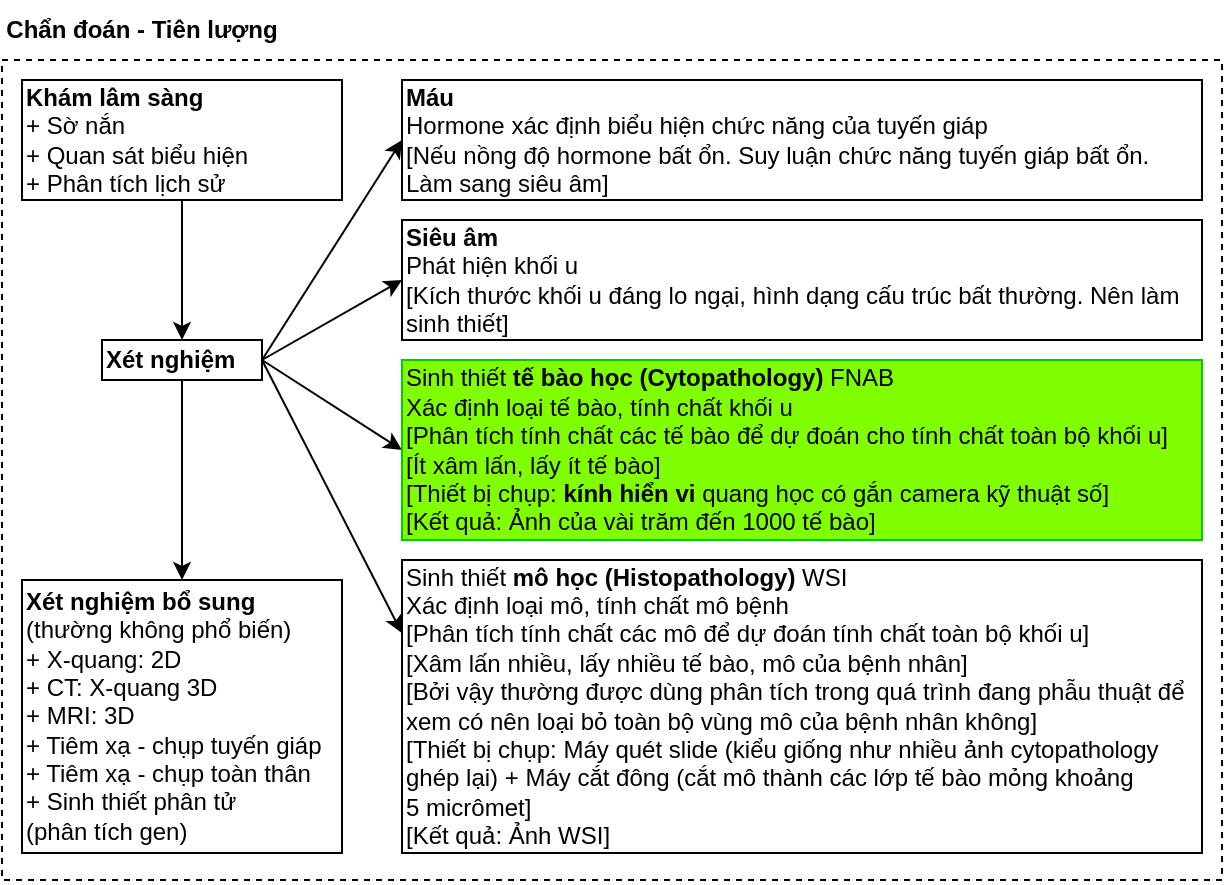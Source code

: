 <mxfile version="24.4.0" type="device" pages="2">
  <diagram name="Chẩn đoán - Tiên lượng" id="RNUE0MTEkUOO7GR4BvV5">
    <mxGraphModel dx="933" dy="496" grid="1" gridSize="10" guides="1" tooltips="1" connect="1" arrows="1" fold="1" page="1" pageScale="1" pageWidth="1169" pageHeight="827" math="0" shadow="0">
      <root>
        <mxCell id="0" />
        <mxCell id="1" parent="0" />
        <mxCell id="0fNHHUASZFORtw9xtf6i-3" value="" style="edgeStyle=orthogonalEdgeStyle;rounded=0;orthogonalLoop=1;jettySize=auto;html=1;" edge="1" parent="1" source="0fNHHUASZFORtw9xtf6i-1" target="0fNHHUASZFORtw9xtf6i-2">
          <mxGeometry relative="1" as="geometry" />
        </mxCell>
        <mxCell id="0fNHHUASZFORtw9xtf6i-1" value="&lt;span style=&quot;text-align: center;&quot;&gt;&lt;b&gt;Khám lâm sàng&lt;/b&gt;&lt;br&gt;&lt;/span&gt;+ Sờ nắn&lt;br&gt;+ Quan sát biểu hiện&lt;br&gt;+ Phân tích lịch sử" style="rounded=0;whiteSpace=wrap;html=1;align=left;" vertex="1" parent="1">
          <mxGeometry x="210" y="130" width="160" height="60" as="geometry" />
        </mxCell>
        <mxCell id="0fNHHUASZFORtw9xtf6i-9" value="" style="rounded=0;orthogonalLoop=1;jettySize=auto;html=1;entryX=0;entryY=0.5;entryDx=0;entryDy=0;exitX=1;exitY=0.5;exitDx=0;exitDy=0;" edge="1" parent="1" source="0fNHHUASZFORtw9xtf6i-2" target="0fNHHUASZFORtw9xtf6i-8">
          <mxGeometry relative="1" as="geometry" />
        </mxCell>
        <mxCell id="0fNHHUASZFORtw9xtf6i-11" value="" style="rounded=0;orthogonalLoop=1;jettySize=auto;html=1;entryX=0;entryY=0.5;entryDx=0;entryDy=0;exitX=1;exitY=0.5;exitDx=0;exitDy=0;" edge="1" parent="1" source="0fNHHUASZFORtw9xtf6i-2" target="0fNHHUASZFORtw9xtf6i-10">
          <mxGeometry relative="1" as="geometry" />
        </mxCell>
        <mxCell id="0fNHHUASZFORtw9xtf6i-16" value="" style="rounded=0;orthogonalLoop=1;jettySize=auto;html=1;entryX=0;entryY=0.5;entryDx=0;entryDy=0;exitX=1;exitY=0.5;exitDx=0;exitDy=0;" edge="1" parent="1" source="0fNHHUASZFORtw9xtf6i-2" target="0fNHHUASZFORtw9xtf6i-12">
          <mxGeometry relative="1" as="geometry" />
        </mxCell>
        <mxCell id="0fNHHUASZFORtw9xtf6i-22" style="rounded=0;orthogonalLoop=1;jettySize=auto;html=1;exitX=0.5;exitY=1;exitDx=0;exitDy=0;entryX=0.5;entryY=0;entryDx=0;entryDy=0;" edge="1" parent="1" source="0fNHHUASZFORtw9xtf6i-2" target="0fNHHUASZFORtw9xtf6i-21">
          <mxGeometry relative="1" as="geometry" />
        </mxCell>
        <mxCell id="0fNHHUASZFORtw9xtf6i-2" value="&lt;b&gt;Xét nghiệm&lt;/b&gt;" style="whiteSpace=wrap;html=1;rounded=0;align=left;" vertex="1" parent="1">
          <mxGeometry x="250" y="260" width="80" height="20" as="geometry" />
        </mxCell>
        <mxCell id="0fNHHUASZFORtw9xtf6i-5" value="" style="endArrow=none;dashed=1;html=1;rounded=0;entryX=0;entryY=1;entryDx=0;entryDy=0;exitX=0;exitY=1;exitDx=0;exitDy=0;" edge="1" parent="1" source="0fNHHUASZFORtw9xtf6i-6" target="0fNHHUASZFORtw9xtf6i-6">
          <mxGeometry width="50" height="50" relative="1" as="geometry">
            <mxPoint x="70" y="120" as="sourcePoint" />
            <mxPoint x="70" y="120" as="targetPoint" />
            <Array as="points">
              <mxPoint x="810" y="120" />
              <mxPoint x="810" y="530" />
              <mxPoint x="200" y="530" />
            </Array>
          </mxGeometry>
        </mxCell>
        <mxCell id="0fNHHUASZFORtw9xtf6i-6" value="&lt;b&gt;Chẩn đoán - Tiên lượng&lt;/b&gt;" style="text;html=1;align=center;verticalAlign=middle;whiteSpace=wrap;rounded=0;" vertex="1" parent="1">
          <mxGeometry x="200" y="90" width="140" height="30" as="geometry" />
        </mxCell>
        <mxCell id="0fNHHUASZFORtw9xtf6i-8" value="&lt;div&gt;&lt;b&gt;Máu&lt;/b&gt;&lt;/div&gt;&lt;div&gt;Hormone xác định biểu hiện chức năng của tuyến giáp&lt;/div&gt;&lt;div&gt;[Nếu nồng độ hormone bất ổn. Suy luận chức năng tuyến giáp bất ổn. Làm sang siêu âm]&lt;/div&gt;" style="whiteSpace=wrap;html=1;rounded=0;align=left;" vertex="1" parent="1">
          <mxGeometry x="400" y="130" width="400" height="60" as="geometry" />
        </mxCell>
        <mxCell id="0fNHHUASZFORtw9xtf6i-10" value="&lt;div&gt;&lt;b&gt;Siêu âm&lt;/b&gt;&lt;/div&gt;&lt;div&gt;Phát hiện khối u&lt;/div&gt;&lt;div&gt;[Kích thước khối u đáng lo ngại, hình dạng cấu trúc bất thường. Nên làm sinh thiết]&lt;br&gt;&lt;/div&gt;" style="whiteSpace=wrap;html=1;align=left;rounded=0;" vertex="1" parent="1">
          <mxGeometry x="400" y="200" width="400" height="60" as="geometry" />
        </mxCell>
        <mxCell id="0fNHHUASZFORtw9xtf6i-12" value="&lt;div&gt;Sinh thiết&amp;nbsp;&lt;b&gt;tế bào học (&lt;/b&gt;&lt;span style=&quot;background-color: initial;&quot;&gt;&lt;b&gt;Cytopathology&lt;/b&gt;&lt;/span&gt;&lt;b style=&quot;background-color: initial;&quot;&gt;)&lt;/b&gt;&lt;span style=&quot;background-color: initial;&quot;&gt;&amp;nbsp;FNAB&lt;/span&gt;&lt;/div&gt;&lt;div&gt;&lt;span style=&quot;background-color: initial;&quot;&gt;Xác định loại tế bào, tính chất khối u&lt;/span&gt;&lt;/div&gt;&lt;div&gt;[Phân tích tính chất các tế bào để dự đoán cho tính chất toàn bộ khối u]&lt;/div&gt;&lt;div&gt;[Ít xâm lấn, lấy ít tế bào]&lt;/div&gt;&lt;div&gt;[Thiết bị chụp:&amp;nbsp;&lt;span style=&quot;background-color: initial;&quot;&gt;&lt;b&gt;kính hiển vi&lt;/b&gt;&amp;nbsp;quang học có gắn camera kỹ thuật số&lt;/span&gt;&lt;span style=&quot;background-color: initial;&quot;&gt;]&lt;/span&gt;&lt;/div&gt;&lt;div&gt;[Kết quả: Ảnh của vài trăm đến 1000 tế bào]&lt;/div&gt;" style="whiteSpace=wrap;html=1;align=left;rounded=0;fillColor=#80FF00;strokeColor=#00CC00;" vertex="1" parent="1">
          <mxGeometry x="400" y="270" width="400" height="90" as="geometry" />
        </mxCell>
        <mxCell id="0fNHHUASZFORtw9xtf6i-17" value="&lt;div&gt;Sinh thiết&amp;nbsp;&lt;b&gt;mô học (&lt;/b&gt;&lt;span style=&quot;background-color: initial;&quot;&gt;&lt;b&gt;Histopathology&lt;/b&gt;&lt;/span&gt;&lt;b style=&quot;background-color: initial;&quot;&gt;)&lt;/b&gt;&lt;span style=&quot;background-color: initial;&quot;&gt;&amp;nbsp;WSI&lt;/span&gt;&lt;/div&gt;&lt;div&gt;&lt;span style=&quot;background-color: initial;&quot;&gt;Xác định loại mô, tính chất mô bệnh&lt;/span&gt;&lt;/div&gt;&lt;div&gt;&lt;span style=&quot;background-color: initial;&quot;&gt;[Phân tích tính chất các mô để dự đoán tính chất toàn bộ khối u]&lt;br&gt;[Xâm lấn nhiều, lấy nhiều tế bào, mô của bệnh nhân]&lt;/span&gt;&lt;/div&gt;&lt;div&gt;&lt;span style=&quot;background-color: initial;&quot;&gt;[Bởi vậy thường được dùng phân tích trong quá trình đang phẫu thuật để xem có nên loại bỏ toàn bộ vùng mô của bệnh nhân không]&lt;/span&gt;&lt;/div&gt;&lt;div&gt;&lt;span style=&quot;background-color: initial;&quot;&gt;[Thiết bị chụp: Máy quét slide (kiểu giống như nhiều ảnh cytopathology ghép lại) + Máy cắt đông (cắt mô thành các lớp tế bào mỏng khoảng 5&amp;nbsp;&lt;/span&gt;&lt;span style=&quot;background-color: initial;&quot;&gt;micrômet&lt;/span&gt;&lt;span style=&quot;background-color: initial;&quot;&gt;]&lt;/span&gt;&lt;/div&gt;&lt;div&gt;&lt;span style=&quot;background-color: initial;&quot;&gt;[Kết quả: Ảnh WSI]&lt;/span&gt;&lt;/div&gt;" style="whiteSpace=wrap;html=1;align=left;rounded=0;" vertex="1" parent="1">
          <mxGeometry x="400" y="370" width="400" height="146.5" as="geometry" />
        </mxCell>
        <mxCell id="0fNHHUASZFORtw9xtf6i-21" value="&lt;b style=&quot;text-wrap: nowrap;&quot;&gt;Xét nghiệm bổ sung&lt;/b&gt;&lt;div style=&quot;text-wrap: nowrap;&quot;&gt;(thường không phổ biến)&lt;/div&gt;&lt;div style=&quot;text-wrap: nowrap;&quot;&gt;+ X-quang: 2D&lt;/div&gt;&lt;div style=&quot;text-wrap: nowrap;&quot;&gt;+ CT: X-quang 3D&lt;/div&gt;&lt;div style=&quot;text-wrap: nowrap;&quot;&gt;+ MRI: 3D&lt;br&gt;+ Tiêm xạ - chụp tuyến giáp&lt;/div&gt;&lt;div style=&quot;text-wrap: nowrap;&quot;&gt;+ Tiêm xạ - chụp toàn thân&lt;/div&gt;&lt;div style=&quot;text-wrap: nowrap;&quot;&gt;+ Sinh thiết phân tử&amp;nbsp;&lt;/div&gt;&lt;div style=&quot;text-wrap: nowrap;&quot;&gt;(phân tích gen)&lt;br&gt;&lt;/div&gt;" style="rounded=0;whiteSpace=wrap;html=1;align=left;" vertex="1" parent="1">
          <mxGeometry x="210" y="380" width="160" height="136.5" as="geometry" />
        </mxCell>
        <mxCell id="0fNHHUASZFORtw9xtf6i-18" value="" style="rounded=0;orthogonalLoop=1;jettySize=auto;html=1;entryX=0;entryY=0.25;entryDx=0;entryDy=0;exitX=1;exitY=0.5;exitDx=0;exitDy=0;" edge="1" parent="1" source="0fNHHUASZFORtw9xtf6i-2" target="0fNHHUASZFORtw9xtf6i-17">
          <mxGeometry relative="1" as="geometry" />
        </mxCell>
      </root>
    </mxGraphModel>
  </diagram>
  <diagram id="D1KPWmyI962yFliJFb5C" name="Điều trị">
    <mxGraphModel dx="1120" dy="595" grid="1" gridSize="10" guides="1" tooltips="1" connect="1" arrows="1" fold="1" page="1" pageScale="1" pageWidth="1169" pageHeight="827" math="0" shadow="0">
      <root>
        <mxCell id="0" />
        <mxCell id="1" parent="0" />
        <mxCell id="yzSi_2IYCzlH838r1APg-8" value="" style="endArrow=none;dashed=1;html=1;rounded=0;entryX=0;entryY=1;entryDx=0;entryDy=0;exitX=0;exitY=1;exitDx=0;exitDy=0;" edge="1" parent="1" source="yzSi_2IYCzlH838r1APg-9" target="yzSi_2IYCzlH838r1APg-9">
          <mxGeometry width="50" height="50" relative="1" as="geometry">
            <mxPoint x="70" y="120" as="sourcePoint" />
            <mxPoint x="70" y="120" as="targetPoint" />
            <Array as="points">
              <mxPoint x="470" y="120" />
              <mxPoint x="470" y="410" />
              <mxPoint x="200" y="410" />
            </Array>
          </mxGeometry>
        </mxCell>
        <mxCell id="yzSi_2IYCzlH838r1APg-9" value="&lt;b&gt;Điều trị&lt;/b&gt;" style="text;html=1;align=center;verticalAlign=middle;whiteSpace=wrap;rounded=0;" vertex="1" parent="1">
          <mxGeometry x="200" y="90" width="60" height="30" as="geometry" />
        </mxCell>
        <mxCell id="yzSi_2IYCzlH838r1APg-10" value="&lt;div&gt;&lt;b&gt;Phẫu thuật&lt;/b&gt;&lt;/div&gt;&lt;div&gt;+&amp;nbsp;&lt;span style=&quot;background-color: initial;&quot;&gt;Cắt bỏ một phần hoặc toàn bộ tuyến giáp&lt;/span&gt;&lt;/div&gt;&lt;div&gt;+&amp;nbsp;&lt;span style=&quot;background-color: initial;&quot;&gt;Nạo vét hạch cổ (nếu di căn)&lt;/span&gt;&lt;/div&gt;" style="whiteSpace=wrap;html=1;rounded=0;align=left;" vertex="1" parent="1">
          <mxGeometry x="210" y="130" width="250" height="50" as="geometry" />
        </mxCell>
        <mxCell id="yzSi_2IYCzlH838r1APg-11" value="&lt;div&gt;&lt;span style=&quot;background-color: initial;&quot;&gt;&lt;b&gt;Điều trị bằng thuốc&lt;/b&gt;&lt;/span&gt;&lt;/div&gt;&lt;div&gt;&lt;span style=&quot;background-color: initial;&quot;&gt;Thuốc ức chế tuyến giáp&lt;/span&gt;&lt;/div&gt;&lt;div&gt;&lt;span style=&quot;background-color: initial;&quot;&gt;Thuốc ức chế tyrosine kinase:&lt;/span&gt;&lt;span style=&quot;background-color: initial;&quot;&gt;&amp;nbsp;tác động vào các thụ thể tế bào.&lt;/span&gt;&lt;/div&gt;" style="whiteSpace=wrap;html=1;align=left;rounded=0;" vertex="1" parent="1">
          <mxGeometry x="210" y="190" width="250" height="70" as="geometry" />
        </mxCell>
        <mxCell id="yzSi_2IYCzlH838r1APg-12" value="&lt;div&gt;&lt;span style=&quot;background-color: initial;&quot;&gt;&lt;b&gt;Điều trị bằng iốt phóng xạ&lt;/b&gt;&lt;/span&gt;&lt;/div&gt;&lt;div&gt;&lt;span style=&quot;background-color: initial;&quot;&gt;Tế bào ung thư tuyến giáp hấp thu iốt phóng xạ nhiều hơn so với các tế bào bình thường&lt;/span&gt;&lt;/div&gt;" style="whiteSpace=wrap;html=1;align=left;rounded=0;fillColor=#80FF00;strokeColor=#00CC00;" vertex="1" parent="1">
          <mxGeometry x="210" y="270" width="250" height="60" as="geometry" />
        </mxCell>
        <mxCell id="yzSi_2IYCzlH838r1APg-13" value="&lt;div&gt;&lt;span style=&quot;background-color: initial;&quot;&gt;&lt;b&gt;Xạ trị&lt;/b&gt;&lt;/span&gt;&lt;/div&gt;&lt;div&gt;&lt;span style=&quot;background-color: initial;&quot;&gt;Tia X năng lượng cao tiêu diệt tế bào ung thư&lt;/span&gt;&lt;/div&gt;&lt;div&gt;&lt;span style=&quot;background-color: initial;&quot;&gt;TH không thể phẫu thuật hoặc đã di căn xa&lt;/span&gt;&lt;/div&gt;" style="whiteSpace=wrap;html=1;align=left;rounded=0;" vertex="1" parent="1">
          <mxGeometry x="210" y="340" width="250" height="60" as="geometry" />
        </mxCell>
      </root>
    </mxGraphModel>
  </diagram>
</mxfile>
